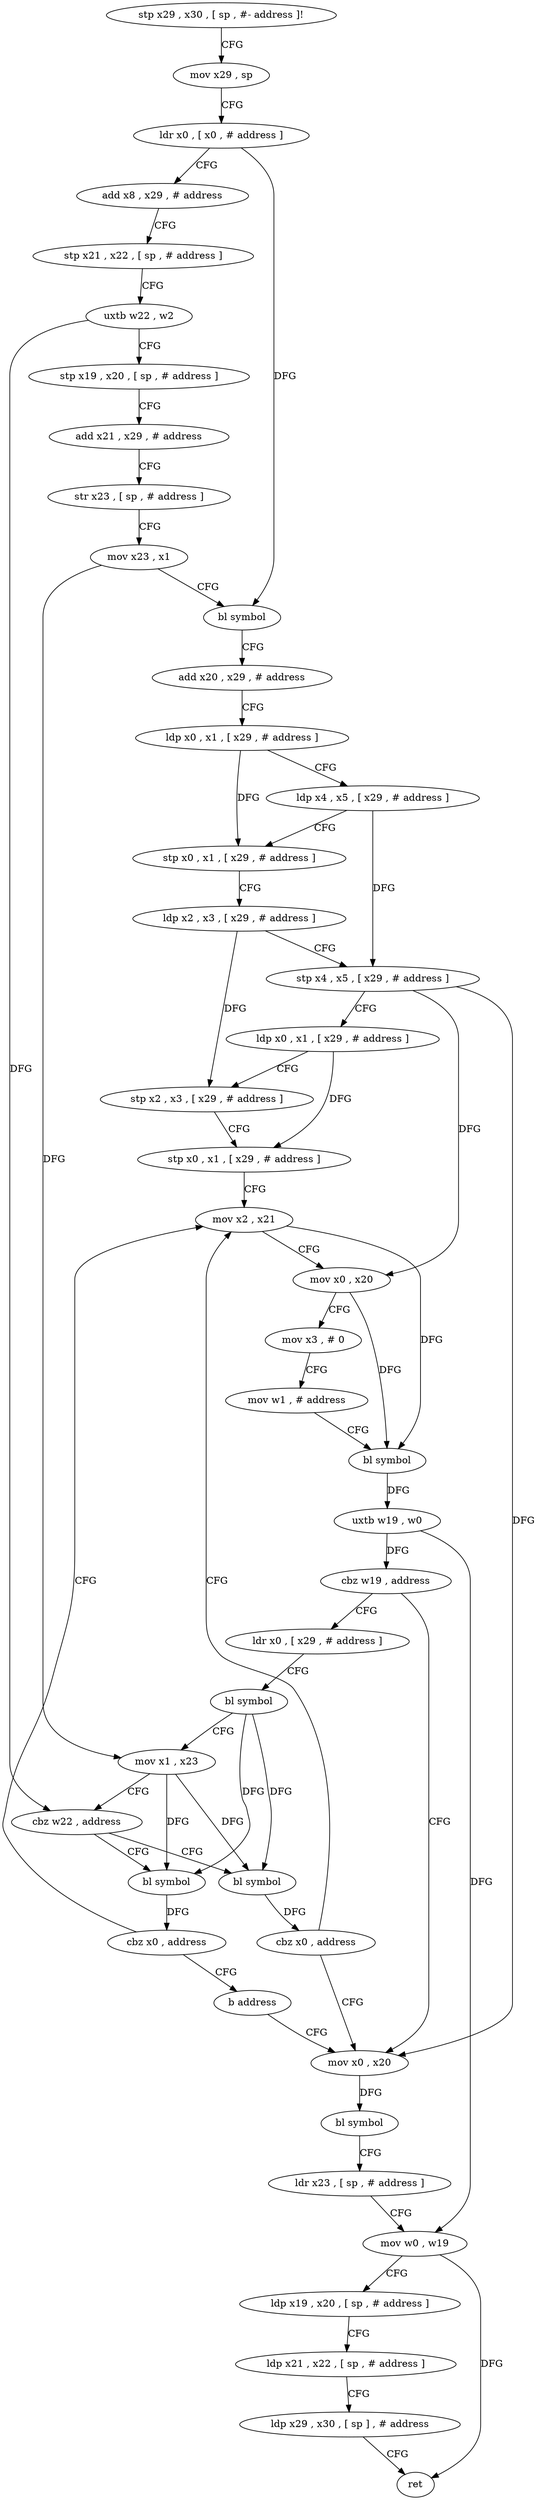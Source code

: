 digraph "func" {
"87360" [label = "stp x29 , x30 , [ sp , #- address ]!" ]
"87364" [label = "mov x29 , sp" ]
"87368" [label = "ldr x0 , [ x0 , # address ]" ]
"87372" [label = "add x8 , x29 , # address" ]
"87376" [label = "stp x21 , x22 , [ sp , # address ]" ]
"87380" [label = "uxtb w22 , w2" ]
"87384" [label = "stp x19 , x20 , [ sp , # address ]" ]
"87388" [label = "add x21 , x29 , # address" ]
"87392" [label = "str x23 , [ sp , # address ]" ]
"87396" [label = "mov x23 , x1" ]
"87400" [label = "bl symbol" ]
"87404" [label = "add x20 , x29 , # address" ]
"87408" [label = "ldp x0 , x1 , [ x29 , # address ]" ]
"87412" [label = "ldp x4 , x5 , [ x29 , # address ]" ]
"87416" [label = "stp x0 , x1 , [ x29 , # address ]" ]
"87420" [label = "ldp x2 , x3 , [ x29 , # address ]" ]
"87424" [label = "stp x4 , x5 , [ x29 , # address ]" ]
"87428" [label = "ldp x0 , x1 , [ x29 , # address ]" ]
"87432" [label = "stp x2 , x3 , [ x29 , # address ]" ]
"87436" [label = "stp x0 , x1 , [ x29 , # address ]" ]
"87440" [label = "mov x2 , x21" ]
"87492" [label = "mov x0 , x20" ]
"87496" [label = "bl symbol" ]
"87500" [label = "ldr x23 , [ sp , # address ]" ]
"87504" [label = "mov w0 , w19" ]
"87508" [label = "ldp x19 , x20 , [ sp , # address ]" ]
"87512" [label = "ldp x21 , x22 , [ sp , # address ]" ]
"87516" [label = "ldp x29 , x30 , [ sp ] , # address" ]
"87520" [label = "ret" ]
"87468" [label = "ldr x0 , [ x29 , # address ]" ]
"87472" [label = "bl symbol" ]
"87476" [label = "mov x1 , x23" ]
"87480" [label = "cbz w22 , address" ]
"87528" [label = "bl symbol" ]
"87484" [label = "bl symbol" ]
"87532" [label = "cbz x0 , address" ]
"87536" [label = "b address" ]
"87488" [label = "cbz x0 , address" ]
"87444" [label = "mov x0 , x20" ]
"87448" [label = "mov x3 , # 0" ]
"87452" [label = "mov w1 , # address" ]
"87456" [label = "bl symbol" ]
"87460" [label = "uxtb w19 , w0" ]
"87464" [label = "cbz w19 , address" ]
"87360" -> "87364" [ label = "CFG" ]
"87364" -> "87368" [ label = "CFG" ]
"87368" -> "87372" [ label = "CFG" ]
"87368" -> "87400" [ label = "DFG" ]
"87372" -> "87376" [ label = "CFG" ]
"87376" -> "87380" [ label = "CFG" ]
"87380" -> "87384" [ label = "CFG" ]
"87380" -> "87480" [ label = "DFG" ]
"87384" -> "87388" [ label = "CFG" ]
"87388" -> "87392" [ label = "CFG" ]
"87392" -> "87396" [ label = "CFG" ]
"87396" -> "87400" [ label = "CFG" ]
"87396" -> "87476" [ label = "DFG" ]
"87400" -> "87404" [ label = "CFG" ]
"87404" -> "87408" [ label = "CFG" ]
"87408" -> "87412" [ label = "CFG" ]
"87408" -> "87416" [ label = "DFG" ]
"87412" -> "87416" [ label = "CFG" ]
"87412" -> "87424" [ label = "DFG" ]
"87416" -> "87420" [ label = "CFG" ]
"87420" -> "87424" [ label = "CFG" ]
"87420" -> "87432" [ label = "DFG" ]
"87424" -> "87428" [ label = "CFG" ]
"87424" -> "87444" [ label = "DFG" ]
"87424" -> "87492" [ label = "DFG" ]
"87428" -> "87432" [ label = "CFG" ]
"87428" -> "87436" [ label = "DFG" ]
"87432" -> "87436" [ label = "CFG" ]
"87436" -> "87440" [ label = "CFG" ]
"87440" -> "87444" [ label = "CFG" ]
"87440" -> "87456" [ label = "DFG" ]
"87492" -> "87496" [ label = "DFG" ]
"87496" -> "87500" [ label = "CFG" ]
"87500" -> "87504" [ label = "CFG" ]
"87504" -> "87508" [ label = "CFG" ]
"87504" -> "87520" [ label = "DFG" ]
"87508" -> "87512" [ label = "CFG" ]
"87512" -> "87516" [ label = "CFG" ]
"87516" -> "87520" [ label = "CFG" ]
"87468" -> "87472" [ label = "CFG" ]
"87472" -> "87476" [ label = "CFG" ]
"87472" -> "87528" [ label = "DFG" ]
"87472" -> "87484" [ label = "DFG" ]
"87476" -> "87480" [ label = "CFG" ]
"87476" -> "87528" [ label = "DFG" ]
"87476" -> "87484" [ label = "DFG" ]
"87480" -> "87528" [ label = "CFG" ]
"87480" -> "87484" [ label = "CFG" ]
"87528" -> "87532" [ label = "DFG" ]
"87484" -> "87488" [ label = "DFG" ]
"87532" -> "87440" [ label = "CFG" ]
"87532" -> "87536" [ label = "CFG" ]
"87536" -> "87492" [ label = "CFG" ]
"87488" -> "87440" [ label = "CFG" ]
"87488" -> "87492" [ label = "CFG" ]
"87444" -> "87448" [ label = "CFG" ]
"87444" -> "87456" [ label = "DFG" ]
"87448" -> "87452" [ label = "CFG" ]
"87452" -> "87456" [ label = "CFG" ]
"87456" -> "87460" [ label = "DFG" ]
"87460" -> "87464" [ label = "DFG" ]
"87460" -> "87504" [ label = "DFG" ]
"87464" -> "87492" [ label = "CFG" ]
"87464" -> "87468" [ label = "CFG" ]
}
